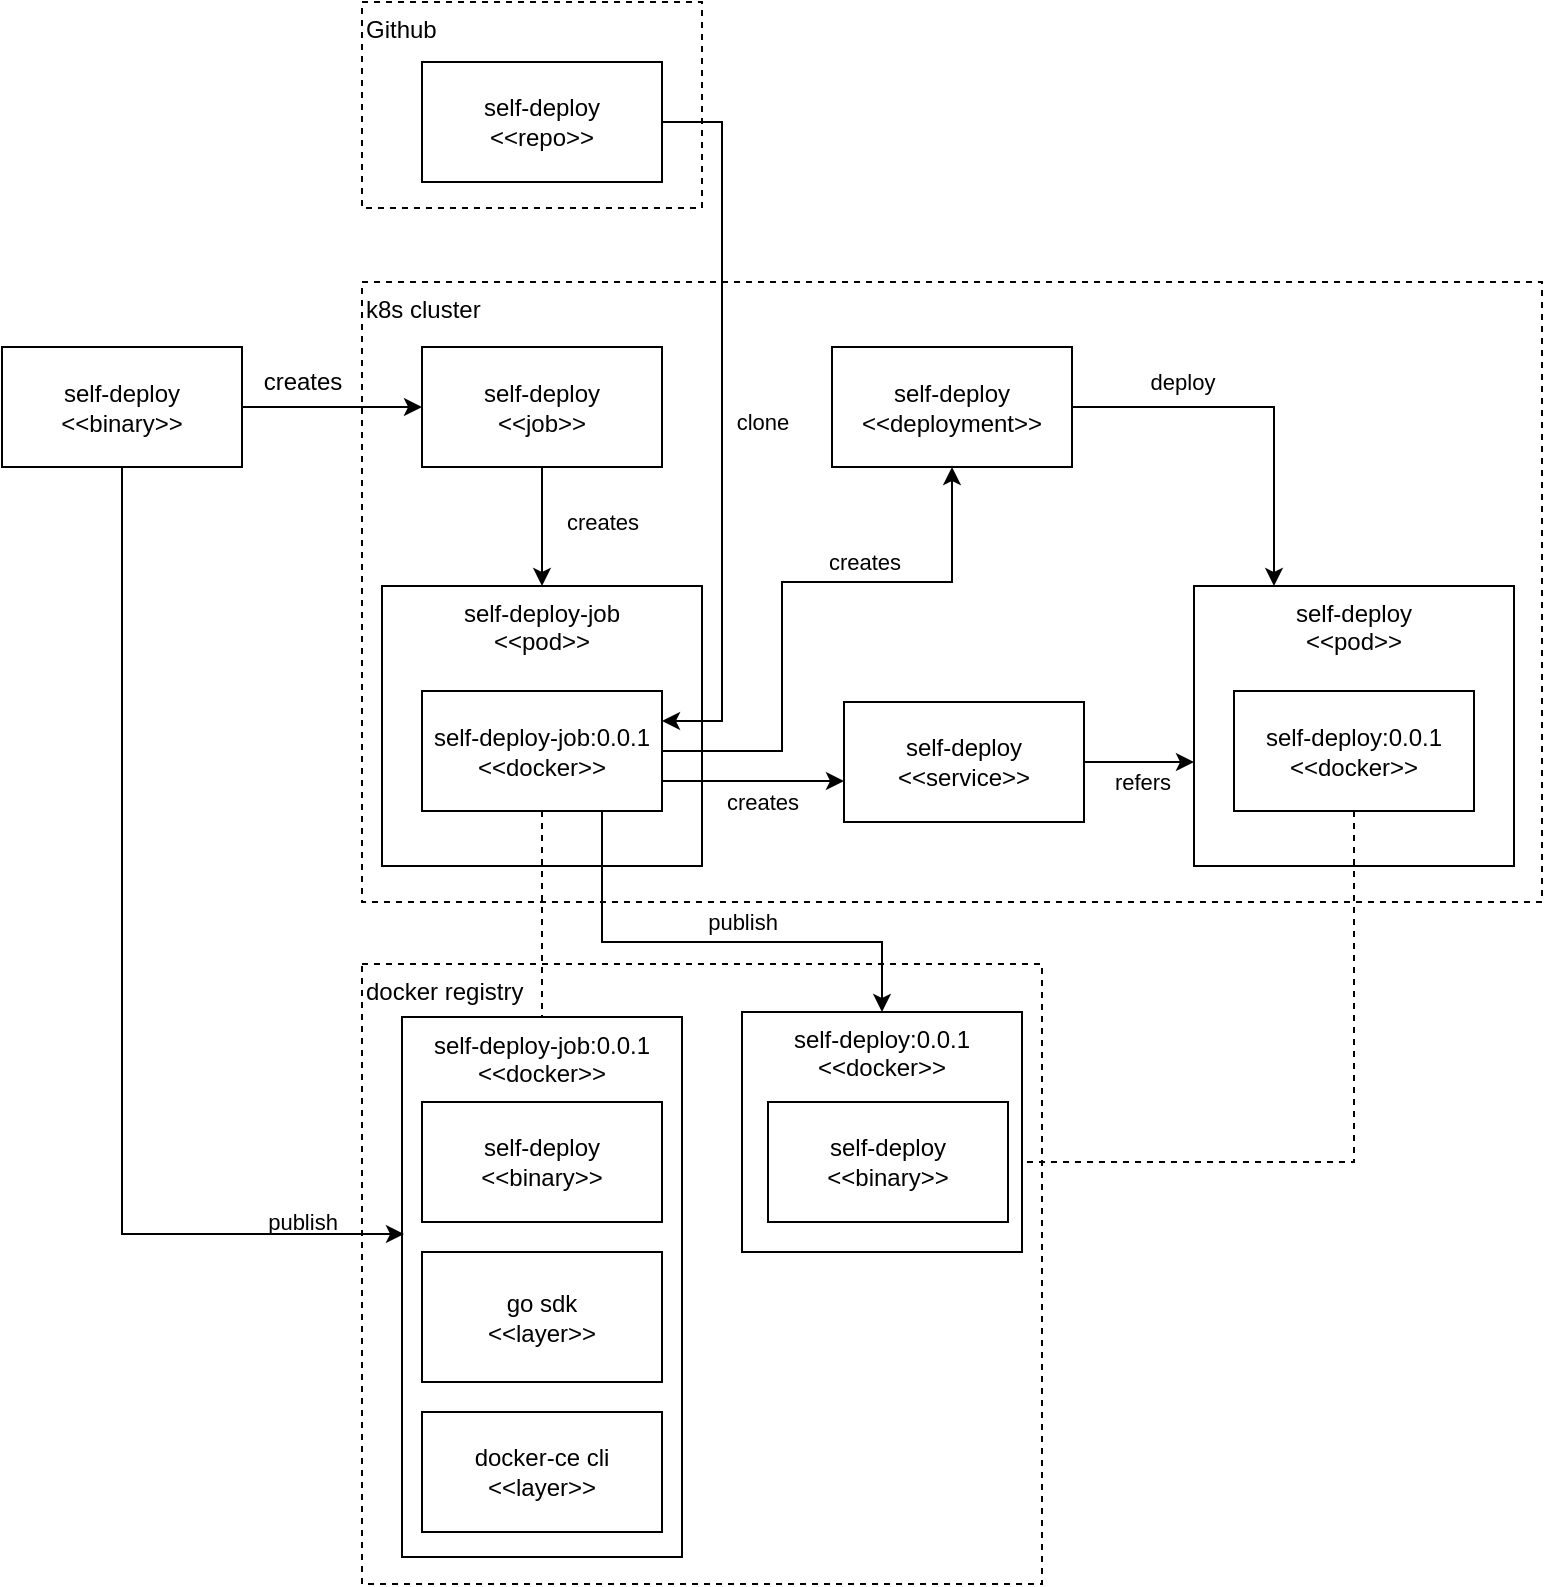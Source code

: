 <mxfile version="12.2.2" type="device" pages="1"><diagram id="hnVeHYbtFD51EHoGxLYI" name="Page-1"><mxGraphModel dx="1408" dy="802" grid="1" gridSize="10" guides="1" tooltips="1" connect="1" arrows="1" fold="1" page="1" pageScale="1" pageWidth="827" pageHeight="1169" background="none" math="0" shadow="0"><root><mxCell id="0"/><mxCell id="1" parent="0"/><mxCell id="HKrK3A_EWGjREW_sRoTK-4" value="k8s cluster" style="rounded=0;whiteSpace=wrap;html=1;dashed=1;align=left;verticalAlign=top;fillColor=none;labelBackgroundColor=none;" vertex="1" parent="1"><mxGeometry x="200" y="160" width="590" height="310" as="geometry"/></mxCell><mxCell id="HKrK3A_EWGjREW_sRoTK-7" value="self-deploy-job&lt;br&gt;&amp;lt;&amp;lt;pod&amp;gt;&amp;gt;" style="rounded=0;whiteSpace=wrap;html=1;align=center;verticalAlign=top;labelBackgroundColor=none;fillColor=#ffffff;fontColor=#000000;" vertex="1" parent="1"><mxGeometry x="210" y="312" width="160" height="140" as="geometry"/></mxCell><mxCell id="HKrK3A_EWGjREW_sRoTK-24" value="docker registry" style="rounded=0;whiteSpace=wrap;html=1;dashed=1;align=left;verticalAlign=top;fillColor=none;labelBackgroundColor=none;" vertex="1" parent="1"><mxGeometry x="200" y="501" width="340" height="310" as="geometry"/></mxCell><mxCell id="HKrK3A_EWGjREW_sRoTK-15" value="self-deploy-job:0.0.1&lt;br&gt;&amp;lt;&amp;lt;docker&amp;gt;&amp;gt;" style="rounded=0;whiteSpace=wrap;html=1;align=center;verticalAlign=top;labelBackgroundColor=none;fillColor=#ffffff;fontColor=#000000;" vertex="1" parent="1"><mxGeometry x="220" y="527.5" width="140" height="270" as="geometry"/></mxCell><mxCell id="HKrK3A_EWGjREW_sRoTK-37" value="publish" style="edgeStyle=orthogonalEdgeStyle;rounded=0;orthogonalLoop=1;jettySize=auto;html=1;exitX=0.5;exitY=1;exitDx=0;exitDy=0;entryX=0.007;entryY=0.402;entryDx=0;entryDy=0;entryPerimeter=0;labelBackgroundColor=none;" edge="1" parent="1" source="HKrK3A_EWGjREW_sRoTK-1" target="HKrK3A_EWGjREW_sRoTK-15"><mxGeometry x="0.805" y="6" relative="1" as="geometry"><mxPoint as="offset"/></mxGeometry></mxCell><mxCell id="HKrK3A_EWGjREW_sRoTK-40" style="edgeStyle=orthogonalEdgeStyle;rounded=0;orthogonalLoop=1;jettySize=auto;html=1;exitX=1;exitY=0.5;exitDx=0;exitDy=0;entryX=0;entryY=0.5;entryDx=0;entryDy=0;labelBackgroundColor=none;" edge="1" parent="1" source="HKrK3A_EWGjREW_sRoTK-1" target="HKrK3A_EWGjREW_sRoTK-23"><mxGeometry relative="1" as="geometry"/></mxCell><mxCell id="HKrK3A_EWGjREW_sRoTK-41" value="creates" style="text;html=1;resizable=0;points=[];align=center;verticalAlign=middle;labelBackgroundColor=none;" vertex="1" connectable="0" parent="HKrK3A_EWGjREW_sRoTK-40"><mxGeometry x="-0.222" y="-4" relative="1" as="geometry"><mxPoint x="-5" y="-17" as="offset"/></mxGeometry></mxCell><mxCell id="HKrK3A_EWGjREW_sRoTK-1" value="self-deploy &amp;lt;&amp;lt;binary&amp;gt;&amp;gt;" style="rounded=0;whiteSpace=wrap;html=1;labelBackgroundColor=none;fillColor=#ffffff;fontColor=#000000;" vertex="1" parent="1"><mxGeometry x="20" y="192.5" width="120" height="60" as="geometry"/></mxCell><mxCell id="HKrK3A_EWGjREW_sRoTK-42" style="edgeStyle=orthogonalEdgeStyle;rounded=0;orthogonalLoop=1;jettySize=auto;html=1;endArrow=none;endFill=0;dashed=1;labelBackgroundColor=none;" edge="1" parent="1" source="HKrK3A_EWGjREW_sRoTK-8" target="HKrK3A_EWGjREW_sRoTK-15"><mxGeometry relative="1" as="geometry"/></mxCell><mxCell id="HKrK3A_EWGjREW_sRoTK-44" value="publish" style="edgeStyle=orthogonalEdgeStyle;rounded=0;orthogonalLoop=1;jettySize=auto;html=1;exitX=0.75;exitY=1;exitDx=0;exitDy=0;entryX=0.5;entryY=0;entryDx=0;entryDy=0;endArrow=classic;endFill=1;labelBackgroundColor=none;" edge="1" parent="1" source="HKrK3A_EWGjREW_sRoTK-8" target="HKrK3A_EWGjREW_sRoTK-32"><mxGeometry x="0.125" y="10" relative="1" as="geometry"><Array as="points"><mxPoint x="320" y="490"/><mxPoint x="460" y="490"/></Array><mxPoint as="offset"/></mxGeometry></mxCell><mxCell id="HKrK3A_EWGjREW_sRoTK-47" value="creates" style="edgeStyle=orthogonalEdgeStyle;rounded=0;orthogonalLoop=1;jettySize=auto;html=1;exitX=1;exitY=0.5;exitDx=0;exitDy=0;entryX=0.5;entryY=1;entryDx=0;entryDy=0;endArrow=classic;endFill=1;labelBackgroundColor=none;" edge="1" parent="1" source="HKrK3A_EWGjREW_sRoTK-8" target="HKrK3A_EWGjREW_sRoTK-28"><mxGeometry x="0.289" y="10" relative="1" as="geometry"><Array as="points"><mxPoint x="410" y="395"/><mxPoint x="410" y="310"/><mxPoint x="495" y="310"/></Array><mxPoint as="offset"/></mxGeometry></mxCell><mxCell id="HKrK3A_EWGjREW_sRoTK-52" value="creates" style="edgeStyle=orthogonalEdgeStyle;rounded=0;orthogonalLoop=1;jettySize=auto;html=1;exitX=1;exitY=0.75;exitDx=0;exitDy=0;endArrow=classic;endFill=1;labelBackgroundColor=none;" edge="1" parent="1" source="HKrK3A_EWGjREW_sRoTK-8" target="HKrK3A_EWGjREW_sRoTK-29"><mxGeometry x="0.099" y="-10" relative="1" as="geometry"><Array as="points"><mxPoint x="400" y="410"/><mxPoint x="400" y="410"/></Array><mxPoint as="offset"/></mxGeometry></mxCell><mxCell id="HKrK3A_EWGjREW_sRoTK-8" value="self-deploy-job:0.0.1&lt;br&gt;&amp;lt;&amp;lt;docker&amp;gt;&amp;gt;" style="rounded=0;whiteSpace=wrap;html=1;align=center;labelBackgroundColor=none;fillColor=#ffffff;fontColor=#000000;strokeColor=#000000;" vertex="1" parent="1"><mxGeometry x="230" y="364.5" width="120" height="60" as="geometry"/></mxCell><mxCell id="HKrK3A_EWGjREW_sRoTK-17" value="self-deploy &amp;lt;&amp;lt;binary&amp;gt;&amp;gt;" style="rounded=0;whiteSpace=wrap;html=1;labelBackgroundColor=none;fillColor=#ffffff;fontColor=#000000;strokeColor=#000000;" vertex="1" parent="1"><mxGeometry x="230" y="570" width="120" height="60" as="geometry"/></mxCell><mxCell id="HKrK3A_EWGjREW_sRoTK-43" value="creates" style="edgeStyle=orthogonalEdgeStyle;rounded=0;orthogonalLoop=1;jettySize=auto;html=1;exitX=0.5;exitY=1;exitDx=0;exitDy=0;entryX=0.5;entryY=0;entryDx=0;entryDy=0;endArrow=classic;endFill=1;labelBackgroundColor=none;" edge="1" parent="1" source="HKrK3A_EWGjREW_sRoTK-23" target="HKrK3A_EWGjREW_sRoTK-7"><mxGeometry x="-0.085" y="30" relative="1" as="geometry"><mxPoint as="offset"/></mxGeometry></mxCell><mxCell id="HKrK3A_EWGjREW_sRoTK-23" value="self-deploy &lt;br&gt;&amp;lt;&amp;lt;job&amp;gt;&amp;gt;" style="rounded=0;whiteSpace=wrap;html=1;labelBackgroundColor=none;fillColor=#ffffff;fontColor=#000000;" vertex="1" parent="1"><mxGeometry x="230" y="192.5" width="120" height="60" as="geometry"/></mxCell><mxCell id="HKrK3A_EWGjREW_sRoTK-48" value="deploy" style="edgeStyle=orthogonalEdgeStyle;rounded=0;orthogonalLoop=1;jettySize=auto;html=1;exitX=1;exitY=0.5;exitDx=0;exitDy=0;entryX=0.25;entryY=0;entryDx=0;entryDy=0;endArrow=classic;endFill=1;labelBackgroundColor=none;" edge="1" parent="1" source="HKrK3A_EWGjREW_sRoTK-28" target="HKrK3A_EWGjREW_sRoTK-30"><mxGeometry x="-0.421" y="13" relative="1" as="geometry"><mxPoint as="offset"/></mxGeometry></mxCell><mxCell id="HKrK3A_EWGjREW_sRoTK-28" value="self-deploy &lt;br&gt;&amp;lt;&amp;lt;deployment&amp;gt;&amp;gt;" style="rounded=0;whiteSpace=wrap;html=1;labelBackgroundColor=none;fillColor=#ffffff;fontColor=#000000;" vertex="1" parent="1"><mxGeometry x="435" y="192.5" width="120" height="60" as="geometry"/></mxCell><mxCell id="HKrK3A_EWGjREW_sRoTK-54" value="refers" style="edgeStyle=orthogonalEdgeStyle;rounded=0;orthogonalLoop=1;jettySize=auto;html=1;endArrow=classic;endFill=1;labelBackgroundColor=none;" edge="1" parent="1" source="HKrK3A_EWGjREW_sRoTK-29" target="HKrK3A_EWGjREW_sRoTK-30"><mxGeometry x="0.054" y="-10" relative="1" as="geometry"><mxPoint x="680" y="400" as="targetPoint"/><Array as="points"><mxPoint x="640" y="400"/><mxPoint x="640" y="400"/></Array><mxPoint as="offset"/></mxGeometry></mxCell><mxCell id="HKrK3A_EWGjREW_sRoTK-29" value="self-deploy &lt;br&gt;&amp;lt;&amp;lt;service&amp;gt;&amp;gt;" style="rounded=0;whiteSpace=wrap;html=1;labelBackgroundColor=none;fillColor=#ffffff;fontColor=#000000;" vertex="1" parent="1"><mxGeometry x="441" y="370" width="120" height="60" as="geometry"/></mxCell><mxCell id="HKrK3A_EWGjREW_sRoTK-30" value="self-deploy&lt;br&gt;&amp;lt;&amp;lt;pod&amp;gt;&amp;gt;" style="rounded=0;whiteSpace=wrap;html=1;align=center;verticalAlign=top;labelBackgroundColor=none;fillColor=#ffffff;fontColor=#000000;" vertex="1" parent="1"><mxGeometry x="616" y="312" width="160" height="140" as="geometry"/></mxCell><mxCell id="HKrK3A_EWGjREW_sRoTK-63" style="edgeStyle=orthogonalEdgeStyle;rounded=0;orthogonalLoop=1;jettySize=auto;html=1;exitX=0.5;exitY=1;exitDx=0;exitDy=0;entryX=1;entryY=0.5;entryDx=0;entryDy=0;endArrow=none;endFill=0;dashed=1;labelBackgroundColor=none;" edge="1" parent="1" source="HKrK3A_EWGjREW_sRoTK-31" target="HKrK3A_EWGjREW_sRoTK-33"><mxGeometry relative="1" as="geometry"/></mxCell><mxCell id="HKrK3A_EWGjREW_sRoTK-31" value="self-deploy:0.0.1&lt;br&gt;&amp;lt;&amp;lt;docker&amp;gt;&amp;gt;" style="rounded=0;whiteSpace=wrap;html=1;align=center;labelBackgroundColor=none;fillColor=#ffffff;fontColor=#000000;strokeColor=#000000;" vertex="1" parent="1"><mxGeometry x="636" y="364.5" width="120" height="60" as="geometry"/></mxCell><mxCell id="HKrK3A_EWGjREW_sRoTK-32" value="self-deploy:0.0.1&lt;br&gt;&amp;lt;&amp;lt;docker&amp;gt;&amp;gt;" style="rounded=0;whiteSpace=wrap;html=1;align=center;verticalAlign=top;labelBackgroundColor=none;fillColor=#ffffff;fontColor=#000000;" vertex="1" parent="1"><mxGeometry x="390" y="525" width="140" height="120" as="geometry"/></mxCell><mxCell id="HKrK3A_EWGjREW_sRoTK-33" value="self-deploy &amp;lt;&amp;lt;binary&amp;gt;&amp;gt;" style="rounded=0;whiteSpace=wrap;html=1;labelBackgroundColor=none;fillColor=#ffffff;fontColor=#000000;strokeColor=#000000;" vertex="1" parent="1"><mxGeometry x="403" y="570" width="120" height="60" as="geometry"/></mxCell><mxCell id="HKrK3A_EWGjREW_sRoTK-35" value="go sdk&lt;br&gt;&amp;lt;&amp;lt;layer&amp;gt;&amp;gt;" style="rounded=0;whiteSpace=wrap;html=1;labelBackgroundColor=none;fillColor=#ffffff;fontColor=#000000;strokeColor=#000000;" vertex="1" parent="1"><mxGeometry x="230" y="645" width="120" height="65" as="geometry"/></mxCell><mxCell id="HKrK3A_EWGjREW_sRoTK-36" value="docker-ce cli&lt;br&gt;&amp;lt;&amp;lt;layer&amp;gt;&amp;gt;" style="rounded=0;whiteSpace=wrap;html=1;labelBackgroundColor=none;fillColor=#ffffff;fontColor=#000000;strokeColor=#000000;" vertex="1" parent="1"><mxGeometry x="230" y="725" width="120" height="60" as="geometry"/></mxCell><mxCell id="HKrK3A_EWGjREW_sRoTK-65" value="Github" style="rounded=0;whiteSpace=wrap;html=1;dashed=1;align=left;verticalAlign=top;fillColor=none;labelBackgroundColor=none;" vertex="1" parent="1"><mxGeometry x="200" y="20" width="170" height="103" as="geometry"/></mxCell><mxCell id="HKrK3A_EWGjREW_sRoTK-67" value="clone" style="edgeStyle=orthogonalEdgeStyle;rounded=0;orthogonalLoop=1;jettySize=auto;html=1;exitX=1;exitY=0.5;exitDx=0;exitDy=0;entryX=1;entryY=0.25;entryDx=0;entryDy=0;endArrow=classic;endFill=1;labelBackgroundColor=none;" edge="1" parent="1" source="HKrK3A_EWGjREW_sRoTK-66" target="HKrK3A_EWGjREW_sRoTK-8"><mxGeometry y="20" relative="1" as="geometry"><Array as="points"><mxPoint x="380" y="80"/><mxPoint x="380" y="380"/></Array><mxPoint as="offset"/></mxGeometry></mxCell><mxCell id="HKrK3A_EWGjREW_sRoTK-66" value="self-deploy &lt;br&gt;&amp;lt;&amp;lt;repo&amp;gt;&amp;gt;" style="rounded=0;whiteSpace=wrap;html=1;labelBackgroundColor=none;fillColor=#ffffff;fontColor=#000000;" vertex="1" parent="1"><mxGeometry x="230" y="50" width="120" height="60" as="geometry"/></mxCell></root></mxGraphModel></diagram></mxfile>